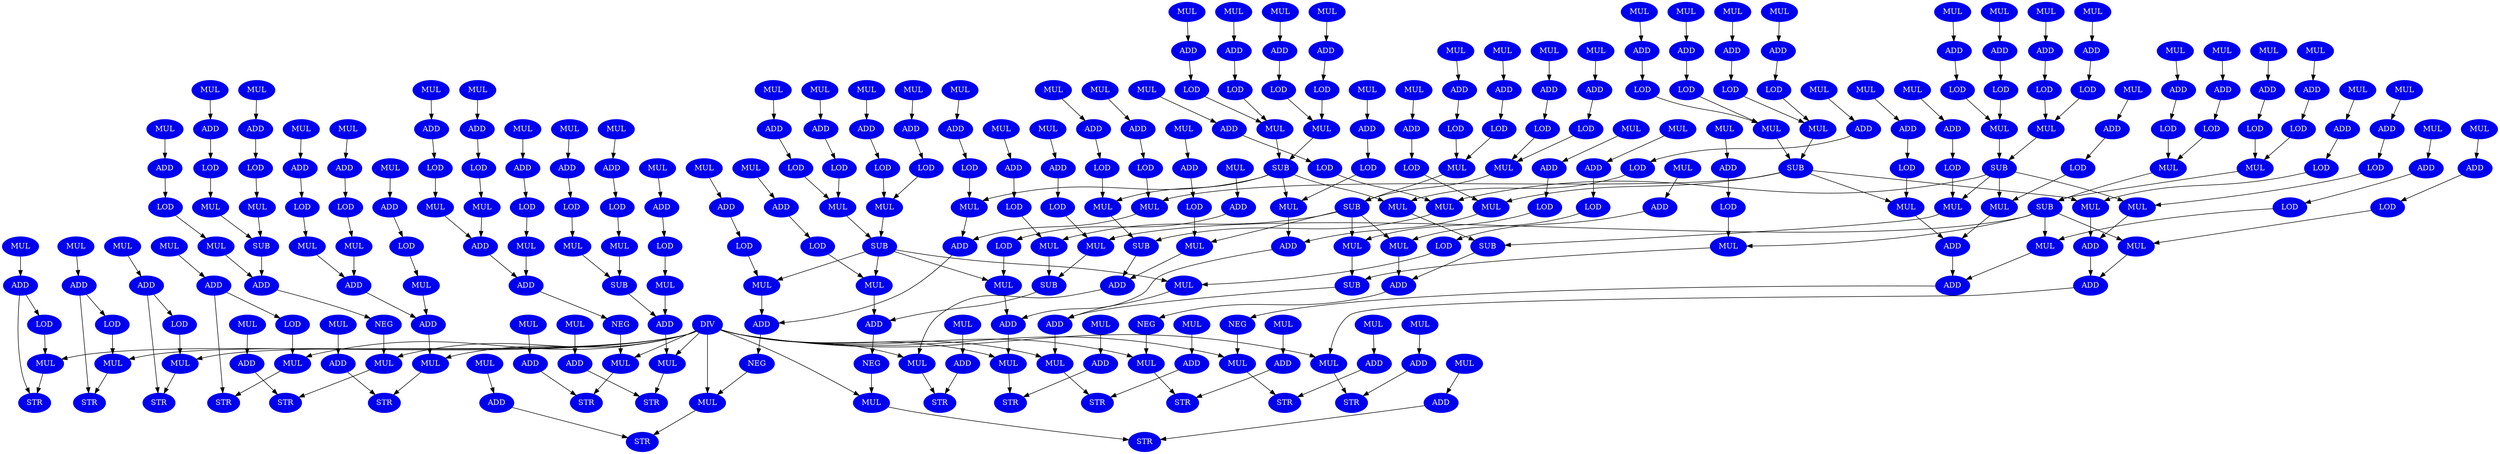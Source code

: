 digraph invert_matrix_general_dfg__3 {
    node [fontcolor=white,style=filled,color=blue2];
    DIV_2 [label = DIV ];
    MUL_5 [label = MUL ];
    ADD_8 [label = ADD ];
    LOD_10 [label = LOD ];
    MUL_12 [label = MUL ];
    STR_14 [label = STR ];
    MUL_16 [label = MUL ];
    ADD_19 [label = ADD ];
    LOD_21 [label = LOD ];
    MUL_23 [label = MUL ];
    STR_25 [label = STR ];
    MUL_27 [label = MUL ];
    ADD_30 [label = ADD ];
    LOD_32 [label = LOD ];
    MUL_34 [label = MUL ];
    STR_36 [label = STR ];
    MUL_38 [label = MUL ];
    ADD_41 [label = ADD ];
    LOD_43 [label = LOD ];
    MUL_45 [label = MUL ];
    STR_47 [label = STR ];
    MUL_49 [label = MUL ];
    ADD_52 [label = ADD ];
    LOD_53 [label = LOD ];
    MUL_55 [label = MUL ];
    MUL_57 [label = MUL ];
    ADD_60 [label = ADD ];
    LOD_61 [label = LOD ];
    MUL_63 [label = MUL ];
    SUB_64 [label = SUB ];
    MUL_66 [label = MUL ];
    ADD_69 [label = ADD ];
    LOD_70 [label = LOD ];
    MUL_72 [label = MUL ];
    ADD_73 [label = ADD ];
    NEG_74 [label = NEG ];
    MUL_75 [label = MUL ];
    MUL_77 [label = MUL ];
    ADD_80 [label = ADD ];
    STR_81 [label = STR ];
    MUL_83 [label = MUL ];
    ADD_86 [label = ADD ];
    LOD_87 [label = LOD ];
    MUL_89 [label = MUL ];
    MUL_91 [label = MUL ];
    ADD_94 [label = ADD ];
    LOD_95 [label = LOD ];
    MUL_97 [label = MUL ];
    ADD_98 [label = ADD ];
    MUL_100 [label = MUL ];
    ADD_103 [label = ADD ];
    LOD_104 [label = LOD ];
    MUL_106 [label = MUL ];
    ADD_107 [label = ADD ];
    MUL_108 [label = MUL ];
    MUL_110 [label = MUL ];
    ADD_113 [label = ADD ];
    STR_114 [label = STR ];
    MUL_116 [label = MUL ];
    ADD_119 [label = ADD ];
    LOD_120 [label = LOD ];
    MUL_122 [label = MUL ];
    MUL_124 [label = MUL ];
    ADD_127 [label = ADD ];
    LOD_128 [label = LOD ];
    MUL_130 [label = MUL ];
    ADD_131 [label = ADD ];
    MUL_133 [label = MUL ];
    ADD_136 [label = ADD ];
    LOD_137 [label = LOD ];
    MUL_139 [label = MUL ];
    ADD_140 [label = ADD ];
    NEG_141 [label = NEG ];
    MUL_142 [label = MUL ];
    MUL_144 [label = MUL ];
    ADD_147 [label = ADD ];
    STR_148 [label = STR ];
    MUL_150 [label = MUL ];
    ADD_153 [label = ADD ];
    LOD_154 [label = LOD ];
    MUL_156 [label = MUL ];
    MUL_158 [label = MUL ];
    ADD_161 [label = ADD ];
    LOD_162 [label = LOD ];
    MUL_164 [label = MUL ];
    SUB_165 [label = SUB ];
    MUL_167 [label = MUL ];
    ADD_170 [label = ADD ];
    LOD_171 [label = LOD ];
    MUL_173 [label = MUL ];
    ADD_174 [label = ADD ];
    MUL_175 [label = MUL ];
    MUL_177 [label = MUL ];
    ADD_180 [label = ADD ];
    STR_181 [label = STR ];
    MUL_183 [label = MUL ];
    ADD_186 [label = ADD ];
    LOD_187 [label = LOD ];
    MUL_190 [label = MUL ];
    ADD_193 [label = ADD ];
    LOD_194 [label = LOD ];
    MUL_196 [label = MUL ];
    MUL_198 [label = MUL ];
    ADD_201 [label = ADD ];
    LOD_202 [label = LOD ];
    MUL_205 [label = MUL ];
    ADD_208 [label = ADD ];
    LOD_209 [label = LOD ];
    MUL_211 [label = MUL ];
    SUB_212 [label = SUB ];
    MUL_215 [label = MUL ];
    ADD_218 [label = ADD ];
    LOD_219 [label = LOD ];
    MUL_222 [label = MUL ];
    ADD_225 [label = ADD ];
    LOD_226 [label = LOD ];
    MUL_228 [label = MUL ];
    MUL_230 [label = MUL ];
    ADD_233 [label = ADD ];
    LOD_234 [label = LOD ];
    MUL_237 [label = MUL ];
    ADD_240 [label = ADD ];
    LOD_241 [label = LOD ];
    MUL_243 [label = MUL ];
    SUB_244 [label = SUB ];
    MUL_247 [label = MUL ];
    ADD_250 [label = ADD ];
    LOD_251 [label = LOD ];
    MUL_254 [label = MUL ];
    ADD_257 [label = ADD ];
    LOD_258 [label = LOD ];
    MUL_260 [label = MUL ];
    MUL_262 [label = MUL ];
    ADD_265 [label = ADD ];
    LOD_266 [label = LOD ];
    MUL_269 [label = MUL ];
    ADD_272 [label = ADD ];
    LOD_273 [label = LOD ];
    MUL_275 [label = MUL ];
    SUB_276 [label = SUB ];
    MUL_279 [label = MUL ];
    ADD_282 [label = ADD ];
    LOD_283 [label = LOD ];
    MUL_286 [label = MUL ];
    ADD_289 [label = ADD ];
    LOD_290 [label = LOD ];
    MUL_292 [label = MUL ];
    MUL_294 [label = MUL ];
    ADD_297 [label = ADD ];
    LOD_298 [label = LOD ];
    MUL_301 [label = MUL ];
    ADD_304 [label = ADD ];
    LOD_305 [label = LOD ];
    MUL_307 [label = MUL ];
    SUB_308 [label = SUB ];
    MUL_311 [label = MUL ];
    ADD_314 [label = ADD ];
    LOD_315 [label = LOD ];
    MUL_318 [label = MUL ];
    ADD_321 [label = ADD ];
    LOD_322 [label = LOD ];
    MUL_324 [label = MUL ];
    MUL_326 [label = MUL ];
    ADD_329 [label = ADD ];
    LOD_330 [label = LOD ];
    MUL_333 [label = MUL ];
    ADD_336 [label = ADD ];
    LOD_337 [label = LOD ];
    MUL_339 [label = MUL ];
    SUB_340 [label = SUB ];
    MUL_343 [label = MUL ];
    ADD_346 [label = ADD ];
    LOD_347 [label = LOD ];
    MUL_350 [label = MUL ];
    ADD_353 [label = ADD ];
    LOD_354 [label = LOD ];
    MUL_356 [label = MUL ];
    MUL_358 [label = MUL ];
    ADD_361 [label = ADD ];
    LOD_362 [label = LOD ];
    MUL_365 [label = MUL ];
    ADD_368 [label = ADD ];
    LOD_369 [label = LOD ];
    MUL_371 [label = MUL ];
    SUB_372 [label = SUB ];
    MUL_375 [label = MUL ];
    ADD_378 [label = ADD ];
    LOD_379 [label = LOD ];
    MUL_381 [label = MUL ];
    MUL_383 [label = MUL ];
    ADD_386 [label = ADD ];
    LOD_387 [label = LOD ];
    MUL_389 [label = MUL ];
    SUB_390 [label = SUB ];
    MUL_392 [label = MUL ];
    ADD_395 [label = ADD ];
    LOD_396 [label = LOD ];
    MUL_398 [label = MUL ];
    ADD_399 [label = ADD ];
    MUL_400 [label = MUL ];
    MUL_402 [label = MUL ];
    ADD_405 [label = ADD ];
    STR_406 [label = STR ];
    MUL_408 [label = MUL ];
    ADD_411 [label = ADD ];
    LOD_412 [label = LOD ];
    MUL_414 [label = MUL ];
    MUL_416 [label = MUL ];
    ADD_419 [label = ADD ];
    LOD_420 [label = LOD ];
    MUL_422 [label = MUL ];
    ADD_423 [label = ADD ];
    MUL_425 [label = MUL ];
    ADD_428 [label = ADD ];
    LOD_429 [label = LOD ];
    MUL_431 [label = MUL ];
    ADD_432 [label = ADD ];
    NEG_433 [label = NEG ];
    MUL_434 [label = MUL ];
    MUL_436 [label = MUL ];
    ADD_439 [label = ADD ];
    STR_440 [label = STR ];
    MUL_442 [label = MUL ];
    ADD_445 [label = ADD ];
    LOD_446 [label = LOD ];
    MUL_448 [label = MUL ];
    MUL_450 [label = MUL ];
    ADD_453 [label = ADD ];
    LOD_454 [label = LOD ];
    MUL_456 [label = MUL ];
    ADD_457 [label = ADD ];
    MUL_459 [label = MUL ];
    ADD_462 [label = ADD ];
    LOD_463 [label = LOD ];
    MUL_465 [label = MUL ];
    ADD_466 [label = ADD ];
    MUL_467 [label = MUL ];
    MUL_469 [label = MUL ];
    ADD_472 [label = ADD ];
    STR_473 [label = STR ];
    MUL_475 [label = MUL ];
    ADD_478 [label = ADD ];
    LOD_479 [label = LOD ];
    MUL_481 [label = MUL ];
    MUL_483 [label = MUL ];
    ADD_486 [label = ADD ];
    LOD_487 [label = LOD ];
    MUL_489 [label = MUL ];
    SUB_490 [label = SUB ];
    MUL_492 [label = MUL ];
    ADD_495 [label = ADD ];
    LOD_496 [label = LOD ];
    MUL_498 [label = MUL ];
    ADD_499 [label = ADD ];
    NEG_500 [label = NEG ];
    MUL_501 [label = MUL ];
    MUL_503 [label = MUL ];
    ADD_506 [label = ADD ];
    STR_507 [label = STR ];
    MUL_509 [label = MUL ];
    ADD_512 [label = ADD ];
    LOD_513 [label = LOD ];
    MUL_515 [label = MUL ];
    MUL_517 [label = MUL ];
    ADD_520 [label = ADD ];
    LOD_521 [label = LOD ];
    MUL_523 [label = MUL ];
    SUB_524 [label = SUB ];
    MUL_526 [label = MUL ];
    ADD_529 [label = ADD ];
    LOD_530 [label = LOD ];
    MUL_532 [label = MUL ];
    ADD_533 [label = ADD ];
    NEG_534 [label = NEG ];
    MUL_535 [label = MUL ];
    MUL_537 [label = MUL ];
    ADD_540 [label = ADD ];
    STR_541 [label = STR ];
    MUL_543 [label = MUL ];
    ADD_546 [label = ADD ];
    LOD_547 [label = LOD ];
    MUL_549 [label = MUL ];
    MUL_551 [label = MUL ];
    ADD_554 [label = ADD ];
    LOD_555 [label = LOD ];
    MUL_557 [label = MUL ];
    ADD_558 [label = ADD ];
    MUL_560 [label = MUL ];
    ADD_563 [label = ADD ];
    LOD_564 [label = LOD ];
    MUL_566 [label = MUL ];
    ADD_567 [label = ADD ];
    MUL_568 [label = MUL ];
    MUL_570 [label = MUL ];
    ADD_573 [label = ADD ];
    STR_574 [label = STR ];
    MUL_576 [label = MUL ];
    ADD_579 [label = ADD ];
    LOD_580 [label = LOD ];
    MUL_582 [label = MUL ];
    MUL_584 [label = MUL ];
    ADD_587 [label = ADD ];
    LOD_588 [label = LOD ];
    MUL_590 [label = MUL ];
    ADD_591 [label = ADD ];
    MUL_593 [label = MUL ];
    ADD_596 [label = ADD ];
    LOD_597 [label = LOD ];
    MUL_599 [label = MUL ];
    ADD_600 [label = ADD ];
    NEG_601 [label = NEG ];
    MUL_602 [label = MUL ];
    MUL_604 [label = MUL ];
    ADD_607 [label = ADD ];
    STR_608 [label = STR ];
    MUL_610 [label = MUL ];
    ADD_613 [label = ADD ];
    LOD_614 [label = LOD ];
    MUL_616 [label = MUL ];
    MUL_618 [label = MUL ];
    ADD_621 [label = ADD ];
    LOD_622 [label = LOD ];
    MUL_624 [label = MUL ];
    SUB_625 [label = SUB ];
    MUL_627 [label = MUL ];
    ADD_630 [label = ADD ];
    LOD_631 [label = LOD ];
    MUL_633 [label = MUL ];
    ADD_634 [label = ADD ];
    MUL_635 [label = MUL ];
    MUL_637 [label = MUL ];
    ADD_640 [label = ADD ];
    STR_641 [label = STR ];
    DIV_2 -> MUL_12 [ name = 1 ];
    DIV_2 -> MUL_23 [ name = 2 ];
    DIV_2 -> MUL_34 [ name = 3 ];
    DIV_2 -> MUL_45 [ name = 4 ];
    DIV_2 -> MUL_75 [ name = 5 ];
    DIV_2 -> MUL_108 [ name = 6 ];
    DIV_2 -> MUL_142 [ name = 7 ];
    DIV_2 -> MUL_175 [ name = 8 ];
    DIV_2 -> MUL_400 [ name = 9 ];
    DIV_2 -> MUL_434 [ name = 10 ];
    DIV_2 -> MUL_467 [ name = 11 ];
    DIV_2 -> MUL_501 [ name = 12 ];
    DIV_2 -> MUL_535 [ name = 13 ];
    DIV_2 -> MUL_568 [ name = 14 ];
    DIV_2 -> MUL_602 [ name = 15 ];
    DIV_2 -> MUL_635 [ name = 16 ];
    MUL_5 -> ADD_8 [ name = 18 ];
    ADD_8 -> LOD_10 [ name = 20 ];
    ADD_8 -> STR_14 [ name = 21 ];
    LOD_10 -> MUL_12 [ name = 22 ];
    MUL_12 -> STR_14 [ name = 23 ];
    MUL_16 -> ADD_19 [ name = 25 ];
    ADD_19 -> LOD_21 [ name = 27 ];
    ADD_19 -> STR_25 [ name = 28 ];
    LOD_21 -> MUL_23 [ name = 29 ];
    MUL_23 -> STR_25 [ name = 30 ];
    MUL_27 -> ADD_30 [ name = 32 ];
    ADD_30 -> LOD_32 [ name = 34 ];
    ADD_30 -> STR_36 [ name = 35 ];
    LOD_32 -> MUL_34 [ name = 36 ];
    MUL_34 -> STR_36 [ name = 37 ];
    MUL_38 -> ADD_41 [ name = 39 ];
    ADD_41 -> LOD_43 [ name = 41 ];
    ADD_41 -> STR_47 [ name = 42 ];
    LOD_43 -> MUL_45 [ name = 43 ];
    MUL_45 -> STR_47 [ name = 44 ];
    MUL_49 -> ADD_52 [ name = 46 ];
    ADD_52 -> LOD_53 [ name = 47 ];
    LOD_53 -> MUL_55 [ name = 48 ];
    MUL_55 -> SUB_64 [ name = 49 ];
    MUL_57 -> ADD_60 [ name = 51 ];
    ADD_60 -> LOD_61 [ name = 52 ];
    LOD_61 -> MUL_63 [ name = 53 ];
    MUL_63 -> SUB_64 [ name = 54 ];
    SUB_64 -> ADD_73 [ name = 55 ];
    MUL_66 -> ADD_69 [ name = 57 ];
    ADD_69 -> LOD_70 [ name = 58 ];
    LOD_70 -> MUL_72 [ name = 59 ];
    MUL_72 -> ADD_73 [ name = 60 ];
    ADD_73 -> NEG_74 [ name = 61 ];
    NEG_74 -> MUL_75 [ name = 62 ];
    MUL_75 -> STR_81 [ name = 63 ];
    MUL_77 -> ADD_80 [ name = 65 ];
    ADD_80 -> STR_81 [ name = 67 ];
    MUL_83 -> ADD_86 [ name = 69 ];
    ADD_86 -> LOD_87 [ name = 70 ];
    LOD_87 -> MUL_89 [ name = 71 ];
    MUL_89 -> ADD_98 [ name = 72 ];
    MUL_91 -> ADD_94 [ name = 74 ];
    ADD_94 -> LOD_95 [ name = 75 ];
    LOD_95 -> MUL_97 [ name = 76 ];
    MUL_97 -> ADD_98 [ name = 77 ];
    ADD_98 -> ADD_107 [ name = 78 ];
    MUL_100 -> ADD_103 [ name = 80 ];
    ADD_103 -> LOD_104 [ name = 81 ];
    LOD_104 -> MUL_106 [ name = 82 ];
    MUL_106 -> ADD_107 [ name = 83 ];
    ADD_107 -> MUL_108 [ name = 84 ];
    MUL_108 -> STR_114 [ name = 85 ];
    MUL_110 -> ADD_113 [ name = 87 ];
    ADD_113 -> STR_114 [ name = 89 ];
    MUL_116 -> ADD_119 [ name = 91 ];
    ADD_119 -> LOD_120 [ name = 92 ];
    LOD_120 -> MUL_122 [ name = 93 ];
    MUL_122 -> ADD_131 [ name = 94 ];
    MUL_124 -> ADD_127 [ name = 96 ];
    ADD_127 -> LOD_128 [ name = 97 ];
    LOD_128 -> MUL_130 [ name = 98 ];
    MUL_130 -> ADD_131 [ name = 99 ];
    ADD_131 -> ADD_140 [ name = 100 ];
    MUL_133 -> ADD_136 [ name = 102 ];
    ADD_136 -> LOD_137 [ name = 103 ];
    LOD_137 -> MUL_139 [ name = 104 ];
    MUL_139 -> ADD_140 [ name = 105 ];
    ADD_140 -> NEG_141 [ name = 106 ];
    NEG_141 -> MUL_142 [ name = 107 ];
    MUL_142 -> STR_148 [ name = 108 ];
    MUL_144 -> ADD_147 [ name = 110 ];
    ADD_147 -> STR_148 [ name = 112 ];
    MUL_150 -> ADD_153 [ name = 114 ];
    ADD_153 -> LOD_154 [ name = 115 ];
    LOD_154 -> MUL_156 [ name = 116 ];
    MUL_156 -> SUB_165 [ name = 117 ];
    MUL_158 -> ADD_161 [ name = 119 ];
    ADD_161 -> LOD_162 [ name = 120 ];
    LOD_162 -> MUL_164 [ name = 121 ];
    MUL_164 -> SUB_165 [ name = 122 ];
    SUB_165 -> ADD_174 [ name = 123 ];
    MUL_167 -> ADD_170 [ name = 125 ];
    ADD_170 -> LOD_171 [ name = 126 ];
    LOD_171 -> MUL_173 [ name = 127 ];
    MUL_173 -> ADD_174 [ name = 128 ];
    ADD_174 -> MUL_175 [ name = 129 ];
    MUL_175 -> STR_181 [ name = 130 ];
    MUL_177 -> ADD_180 [ name = 132 ];
    ADD_180 -> STR_181 [ name = 134 ];
    MUL_183 -> ADD_186 [ name = 136 ];
    ADD_186 -> LOD_187 [ name = 137 ];
    LOD_187 -> MUL_196 [ name = 138 ];
    MUL_190 -> ADD_193 [ name = 140 ];
    ADD_193 -> LOD_194 [ name = 141 ];
    LOD_194 -> MUL_196 [ name = 142 ];
    MUL_196 -> SUB_212 [ name = 143 ];
    MUL_198 -> ADD_201 [ name = 145 ];
    ADD_201 -> LOD_202 [ name = 146 ];
    LOD_202 -> MUL_211 [ name = 147 ];
    MUL_205 -> ADD_208 [ name = 149 ];
    ADD_208 -> LOD_209 [ name = 150 ];
    LOD_209 -> MUL_211 [ name = 151 ];
    MUL_211 -> SUB_212 [ name = 152 ];
    SUB_212 -> MUL_465 [ name = 153 ];
    SUB_212 -> MUL_498 [ name = 154 ];
    SUB_212 -> MUL_599 [ name = 155 ];
    SUB_212 -> MUL_633 [ name = 156 ];
    MUL_215 -> ADD_218 [ name = 158 ];
    ADD_218 -> LOD_219 [ name = 159 ];
    LOD_219 -> MUL_228 [ name = 160 ];
    MUL_222 -> ADD_225 [ name = 162 ];
    ADD_225 -> LOD_226 [ name = 163 ];
    LOD_226 -> MUL_228 [ name = 164 ];
    MUL_228 -> SUB_244 [ name = 165 ];
    MUL_230 -> ADD_233 [ name = 167 ];
    ADD_233 -> LOD_234 [ name = 168 ];
    LOD_234 -> MUL_243 [ name = 169 ];
    MUL_237 -> ADD_240 [ name = 171 ];
    ADD_240 -> LOD_241 [ name = 172 ];
    LOD_241 -> MUL_243 [ name = 173 ];
    MUL_243 -> SUB_244 [ name = 174 ];
    SUB_244 -> MUL_431 [ name = 175 ];
    SUB_244 -> MUL_489 [ name = 176 ];
    SUB_244 -> MUL_566 [ name = 177 ];
    SUB_244 -> MUL_624 [ name = 178 ];
    MUL_247 -> ADD_250 [ name = 180 ];
    ADD_250 -> LOD_251 [ name = 181 ];
    LOD_251 -> MUL_260 [ name = 182 ];
    MUL_254 -> ADD_257 [ name = 184 ];
    ADD_257 -> LOD_258 [ name = 185 ];
    LOD_258 -> MUL_260 [ name = 186 ];
    MUL_260 -> SUB_276 [ name = 187 ];
    MUL_262 -> ADD_265 [ name = 189 ];
    ADD_265 -> LOD_266 [ name = 190 ];
    LOD_266 -> MUL_275 [ name = 191 ];
    MUL_269 -> ADD_272 [ name = 193 ];
    ADD_272 -> LOD_273 [ name = 194 ];
    LOD_273 -> MUL_275 [ name = 195 ];
    MUL_275 -> SUB_276 [ name = 196 ];
    SUB_276 -> MUL_398 [ name = 197 ];
    SUB_276 -> MUL_481 [ name = 198 ];
    SUB_276 -> MUL_532 [ name = 199 ];
    SUB_276 -> MUL_616 [ name = 200 ];
    MUL_279 -> ADD_282 [ name = 202 ];
    ADD_282 -> LOD_283 [ name = 203 ];
    LOD_283 -> MUL_292 [ name = 204 ];
    MUL_286 -> ADD_289 [ name = 206 ];
    ADD_289 -> LOD_290 [ name = 207 ];
    LOD_290 -> MUL_292 [ name = 208 ];
    MUL_292 -> SUB_308 [ name = 209 ];
    MUL_294 -> ADD_297 [ name = 211 ];
    ADD_297 -> LOD_298 [ name = 212 ];
    LOD_298 -> MUL_307 [ name = 213 ];
    MUL_301 -> ADD_304 [ name = 215 ];
    ADD_304 -> LOD_305 [ name = 216 ];
    LOD_305 -> MUL_307 [ name = 217 ];
    MUL_307 -> SUB_308 [ name = 218 ];
    SUB_308 -> MUL_389 [ name = 219 ];
    SUB_308 -> MUL_448 [ name = 220 ];
    SUB_308 -> MUL_523 [ name = 221 ];
    SUB_308 -> MUL_582 [ name = 222 ];
    MUL_311 -> ADD_314 [ name = 224 ];
    ADD_314 -> LOD_315 [ name = 225 ];
    LOD_315 -> MUL_324 [ name = 226 ];
    MUL_318 -> ADD_321 [ name = 228 ];
    ADD_321 -> LOD_322 [ name = 229 ];
    LOD_322 -> MUL_324 [ name = 230 ];
    MUL_324 -> SUB_340 [ name = 231 ];
    MUL_326 -> ADD_329 [ name = 233 ];
    ADD_329 -> LOD_330 [ name = 234 ];
    LOD_330 -> MUL_339 [ name = 235 ];
    MUL_333 -> ADD_336 [ name = 237 ];
    ADD_336 -> LOD_337 [ name = 238 ];
    LOD_337 -> MUL_339 [ name = 239 ];
    MUL_339 -> SUB_340 [ name = 240 ];
    SUB_340 -> MUL_381 [ name = 241 ];
    SUB_340 -> MUL_414 [ name = 242 ];
    SUB_340 -> MUL_515 [ name = 243 ];
    SUB_340 -> MUL_549 [ name = 244 ];
    MUL_343 -> ADD_346 [ name = 246 ];
    ADD_346 -> LOD_347 [ name = 247 ];
    LOD_347 -> MUL_356 [ name = 248 ];
    MUL_350 -> ADD_353 [ name = 250 ];
    ADD_353 -> LOD_354 [ name = 251 ];
    LOD_354 -> MUL_356 [ name = 252 ];
    MUL_356 -> SUB_372 [ name = 253 ];
    MUL_358 -> ADD_361 [ name = 255 ];
    ADD_361 -> LOD_362 [ name = 256 ];
    LOD_362 -> MUL_371 [ name = 257 ];
    MUL_365 -> ADD_368 [ name = 259 ];
    ADD_368 -> LOD_369 [ name = 260 ];
    LOD_369 -> MUL_371 [ name = 261 ];
    MUL_371 -> SUB_372 [ name = 262 ];
    SUB_372 -> MUL_422 [ name = 263 ];
    SUB_372 -> MUL_456 [ name = 264 ];
    SUB_372 -> MUL_557 [ name = 265 ];
    SUB_372 -> MUL_590 [ name = 266 ];
    MUL_375 -> ADD_378 [ name = 268 ];
    ADD_378 -> LOD_379 [ name = 269 ];
    LOD_379 -> MUL_381 [ name = 270 ];
    MUL_381 -> SUB_390 [ name = 271 ];
    MUL_383 -> ADD_386 [ name = 273 ];
    ADD_386 -> LOD_387 [ name = 274 ];
    LOD_387 -> MUL_389 [ name = 275 ];
    MUL_389 -> SUB_390 [ name = 276 ];
    SUB_390 -> ADD_399 [ name = 277 ];
    MUL_392 -> ADD_395 [ name = 279 ];
    ADD_395 -> LOD_396 [ name = 280 ];
    LOD_396 -> MUL_398 [ name = 281 ];
    MUL_398 -> ADD_399 [ name = 282 ];
    ADD_399 -> MUL_400 [ name = 283 ];
    MUL_400 -> STR_406 [ name = 284 ];
    MUL_402 -> ADD_405 [ name = 286 ];
    ADD_405 -> STR_406 [ name = 288 ];
    MUL_408 -> ADD_411 [ name = 290 ];
    ADD_411 -> LOD_412 [ name = 291 ];
    LOD_412 -> MUL_414 [ name = 292 ];
    MUL_414 -> ADD_423 [ name = 293 ];
    MUL_416 -> ADD_419 [ name = 295 ];
    ADD_419 -> LOD_420 [ name = 296 ];
    LOD_420 -> MUL_422 [ name = 297 ];
    MUL_422 -> ADD_423 [ name = 298 ];
    ADD_423 -> ADD_432 [ name = 299 ];
    MUL_425 -> ADD_428 [ name = 301 ];
    ADD_428 -> LOD_429 [ name = 302 ];
    LOD_429 -> MUL_431 [ name = 303 ];
    MUL_431 -> ADD_432 [ name = 304 ];
    ADD_432 -> NEG_433 [ name = 305 ];
    NEG_433 -> MUL_434 [ name = 306 ];
    MUL_434 -> STR_440 [ name = 307 ];
    MUL_436 -> ADD_439 [ name = 309 ];
    ADD_439 -> STR_440 [ name = 311 ];
    MUL_442 -> ADD_445 [ name = 313 ];
    ADD_445 -> LOD_446 [ name = 314 ];
    LOD_446 -> MUL_448 [ name = 315 ];
    MUL_448 -> ADD_457 [ name = 316 ];
    MUL_450 -> ADD_453 [ name = 318 ];
    ADD_453 -> LOD_454 [ name = 319 ];
    LOD_454 -> MUL_456 [ name = 320 ];
    MUL_456 -> ADD_457 [ name = 321 ];
    ADD_457 -> ADD_466 [ name = 322 ];
    MUL_459 -> ADD_462 [ name = 324 ];
    ADD_462 -> LOD_463 [ name = 325 ];
    LOD_463 -> MUL_465 [ name = 326 ];
    MUL_465 -> ADD_466 [ name = 327 ];
    ADD_466 -> MUL_467 [ name = 328 ];
    MUL_467 -> STR_473 [ name = 329 ];
    MUL_469 -> ADD_472 [ name = 331 ];
    ADD_472 -> STR_473 [ name = 333 ];
    MUL_475 -> ADD_478 [ name = 335 ];
    ADD_478 -> LOD_479 [ name = 336 ];
    LOD_479 -> MUL_481 [ name = 337 ];
    MUL_481 -> SUB_490 [ name = 338 ];
    MUL_483 -> ADD_486 [ name = 340 ];
    ADD_486 -> LOD_487 [ name = 341 ];
    LOD_487 -> MUL_489 [ name = 342 ];
    MUL_489 -> SUB_490 [ name = 343 ];
    SUB_490 -> ADD_499 [ name = 344 ];
    MUL_492 -> ADD_495 [ name = 346 ];
    ADD_495 -> LOD_496 [ name = 347 ];
    LOD_496 -> MUL_498 [ name = 348 ];
    MUL_498 -> ADD_499 [ name = 349 ];
    ADD_499 -> NEG_500 [ name = 350 ];
    NEG_500 -> MUL_501 [ name = 351 ];
    MUL_501 -> STR_507 [ name = 352 ];
    MUL_503 -> ADD_506 [ name = 354 ];
    ADD_506 -> STR_507 [ name = 356 ];
    MUL_509 -> ADD_512 [ name = 358 ];
    ADD_512 -> LOD_513 [ name = 359 ];
    LOD_513 -> MUL_515 [ name = 360 ];
    MUL_515 -> SUB_524 [ name = 361 ];
    MUL_517 -> ADD_520 [ name = 363 ];
    ADD_520 -> LOD_521 [ name = 364 ];
    LOD_521 -> MUL_523 [ name = 365 ];
    MUL_523 -> SUB_524 [ name = 366 ];
    SUB_524 -> ADD_533 [ name = 367 ];
    MUL_526 -> ADD_529 [ name = 369 ];
    ADD_529 -> LOD_530 [ name = 370 ];
    LOD_530 -> MUL_532 [ name = 371 ];
    MUL_532 -> ADD_533 [ name = 372 ];
    ADD_533 -> NEG_534 [ name = 373 ];
    NEG_534 -> MUL_535 [ name = 374 ];
    MUL_535 -> STR_541 [ name = 375 ];
    MUL_537 -> ADD_540 [ name = 377 ];
    ADD_540 -> STR_541 [ name = 379 ];
    MUL_543 -> ADD_546 [ name = 381 ];
    ADD_546 -> LOD_547 [ name = 382 ];
    LOD_547 -> MUL_549 [ name = 383 ];
    MUL_549 -> ADD_558 [ name = 384 ];
    MUL_551 -> ADD_554 [ name = 386 ];
    ADD_554 -> LOD_555 [ name = 387 ];
    LOD_555 -> MUL_557 [ name = 388 ];
    MUL_557 -> ADD_558 [ name = 389 ];
    ADD_558 -> ADD_567 [ name = 390 ];
    MUL_560 -> ADD_563 [ name = 392 ];
    ADD_563 -> LOD_564 [ name = 393 ];
    LOD_564 -> MUL_566 [ name = 394 ];
    MUL_566 -> ADD_567 [ name = 395 ];
    ADD_567 -> MUL_568 [ name = 396 ];
    MUL_568 -> STR_574 [ name = 397 ];
    MUL_570 -> ADD_573 [ name = 399 ];
    ADD_573 -> STR_574 [ name = 401 ];
    MUL_576 -> ADD_579 [ name = 403 ];
    ADD_579 -> LOD_580 [ name = 404 ];
    LOD_580 -> MUL_582 [ name = 405 ];
    MUL_582 -> ADD_591 [ name = 406 ];
    MUL_584 -> ADD_587 [ name = 408 ];
    ADD_587 -> LOD_588 [ name = 409 ];
    LOD_588 -> MUL_590 [ name = 410 ];
    MUL_590 -> ADD_591 [ name = 411 ];
    ADD_591 -> ADD_600 [ name = 412 ];
    MUL_593 -> ADD_596 [ name = 414 ];
    ADD_596 -> LOD_597 [ name = 415 ];
    LOD_597 -> MUL_599 [ name = 416 ];
    MUL_599 -> ADD_600 [ name = 417 ];
    ADD_600 -> NEG_601 [ name = 418 ];
    NEG_601 -> MUL_602 [ name = 419 ];
    MUL_602 -> STR_608 [ name = 420 ];
    MUL_604 -> ADD_607 [ name = 422 ];
    ADD_607 -> STR_608 [ name = 424 ];
    MUL_610 -> ADD_613 [ name = 426 ];
    ADD_613 -> LOD_614 [ name = 427 ];
    LOD_614 -> MUL_616 [ name = 428 ];
    MUL_616 -> SUB_625 [ name = 429 ];
    MUL_618 -> ADD_621 [ name = 431 ];
    ADD_621 -> LOD_622 [ name = 432 ];
    LOD_622 -> MUL_624 [ name = 433 ];
    MUL_624 -> SUB_625 [ name = 434 ];
    SUB_625 -> ADD_634 [ name = 435 ];
    MUL_627 -> ADD_630 [ name = 437 ];
    ADD_630 -> LOD_631 [ name = 438 ];
    LOD_631 -> MUL_633 [ name = 439 ];
    MUL_633 -> ADD_634 [ name = 440 ];
    ADD_634 -> MUL_635 [ name = 441 ];
    MUL_635 -> STR_641 [ name = 442 ];
    MUL_637 -> ADD_640 [ name = 444 ];
    ADD_640 -> STR_641 [ name = 446 ];
}